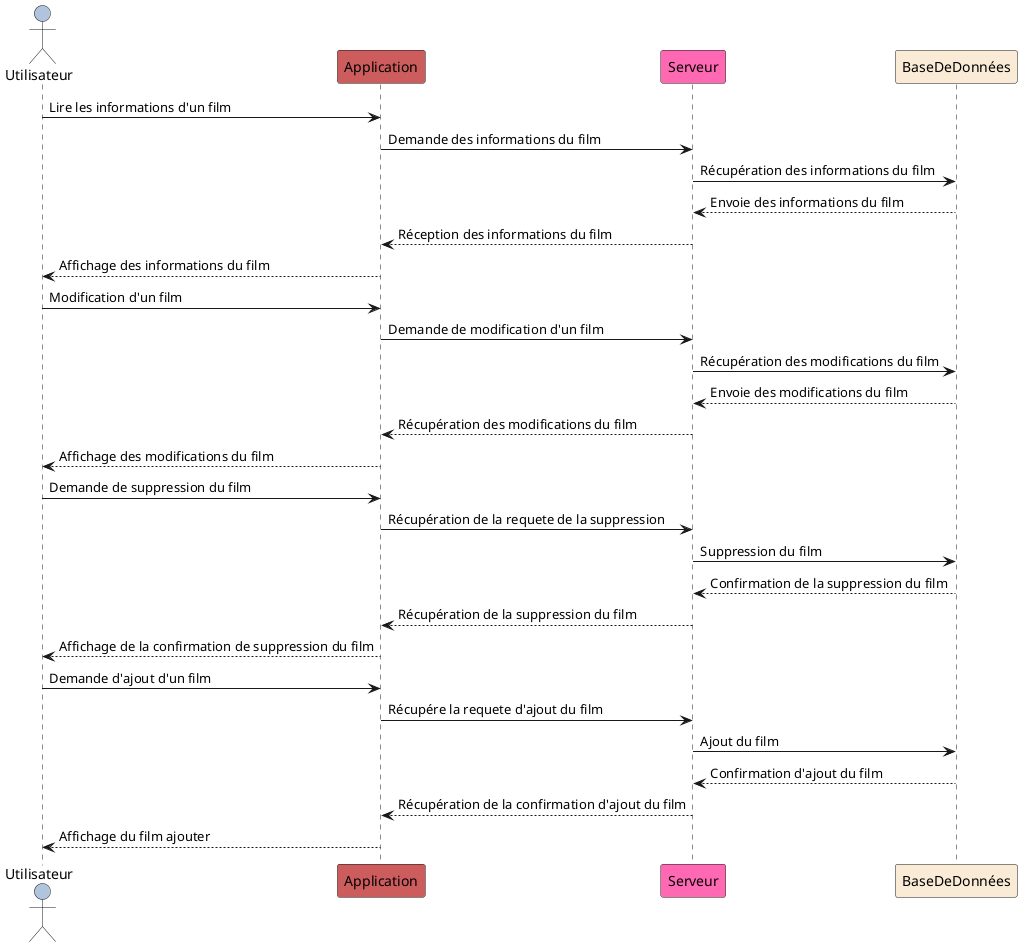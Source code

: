 @startuml Exercice3

actor Utilisateur as U #LightSteelBlue

participant Application as App #IndianRed
participant Serveur as S #HotPink
participant BaseDeDonnées as DB #AntiqueWhite

U -> App : Lire les informations d'un film
App -> S : Demande des informations du film
S -> DB : Récupération des informations du film
DB --> S : Envoie des informations du film
S --> App : Réception des informations du film
App --> U : Affichage des informations du film

U -> App : Modification d'un film
App -> S : Demande de modification d'un film
S -> DB : Récupération des modifications du film
DB --> S : Envoie des modifications du film
S --> App : Récupération des modifications du film
App --> U : Affichage des modifications du film

U -> App : Demande de suppression du film
App -> S : Récupération de la requete de la suppression
S -> DB : Suppression du film
DB --> S : Confirmation de la suppression du film
S --> App : Récupération de la suppression du film
App --> U : Affichage de la confirmation de suppression du film

U -> App : Demande d'ajout d'un film
App -> S : Récupére la requete d'ajout du film
S -> DB : Ajout du film
DB --> S : Confirmation d'ajout du film
S --> App : Récupération de la confirmation d'ajout du film
App --> U : Affichage du film ajouter